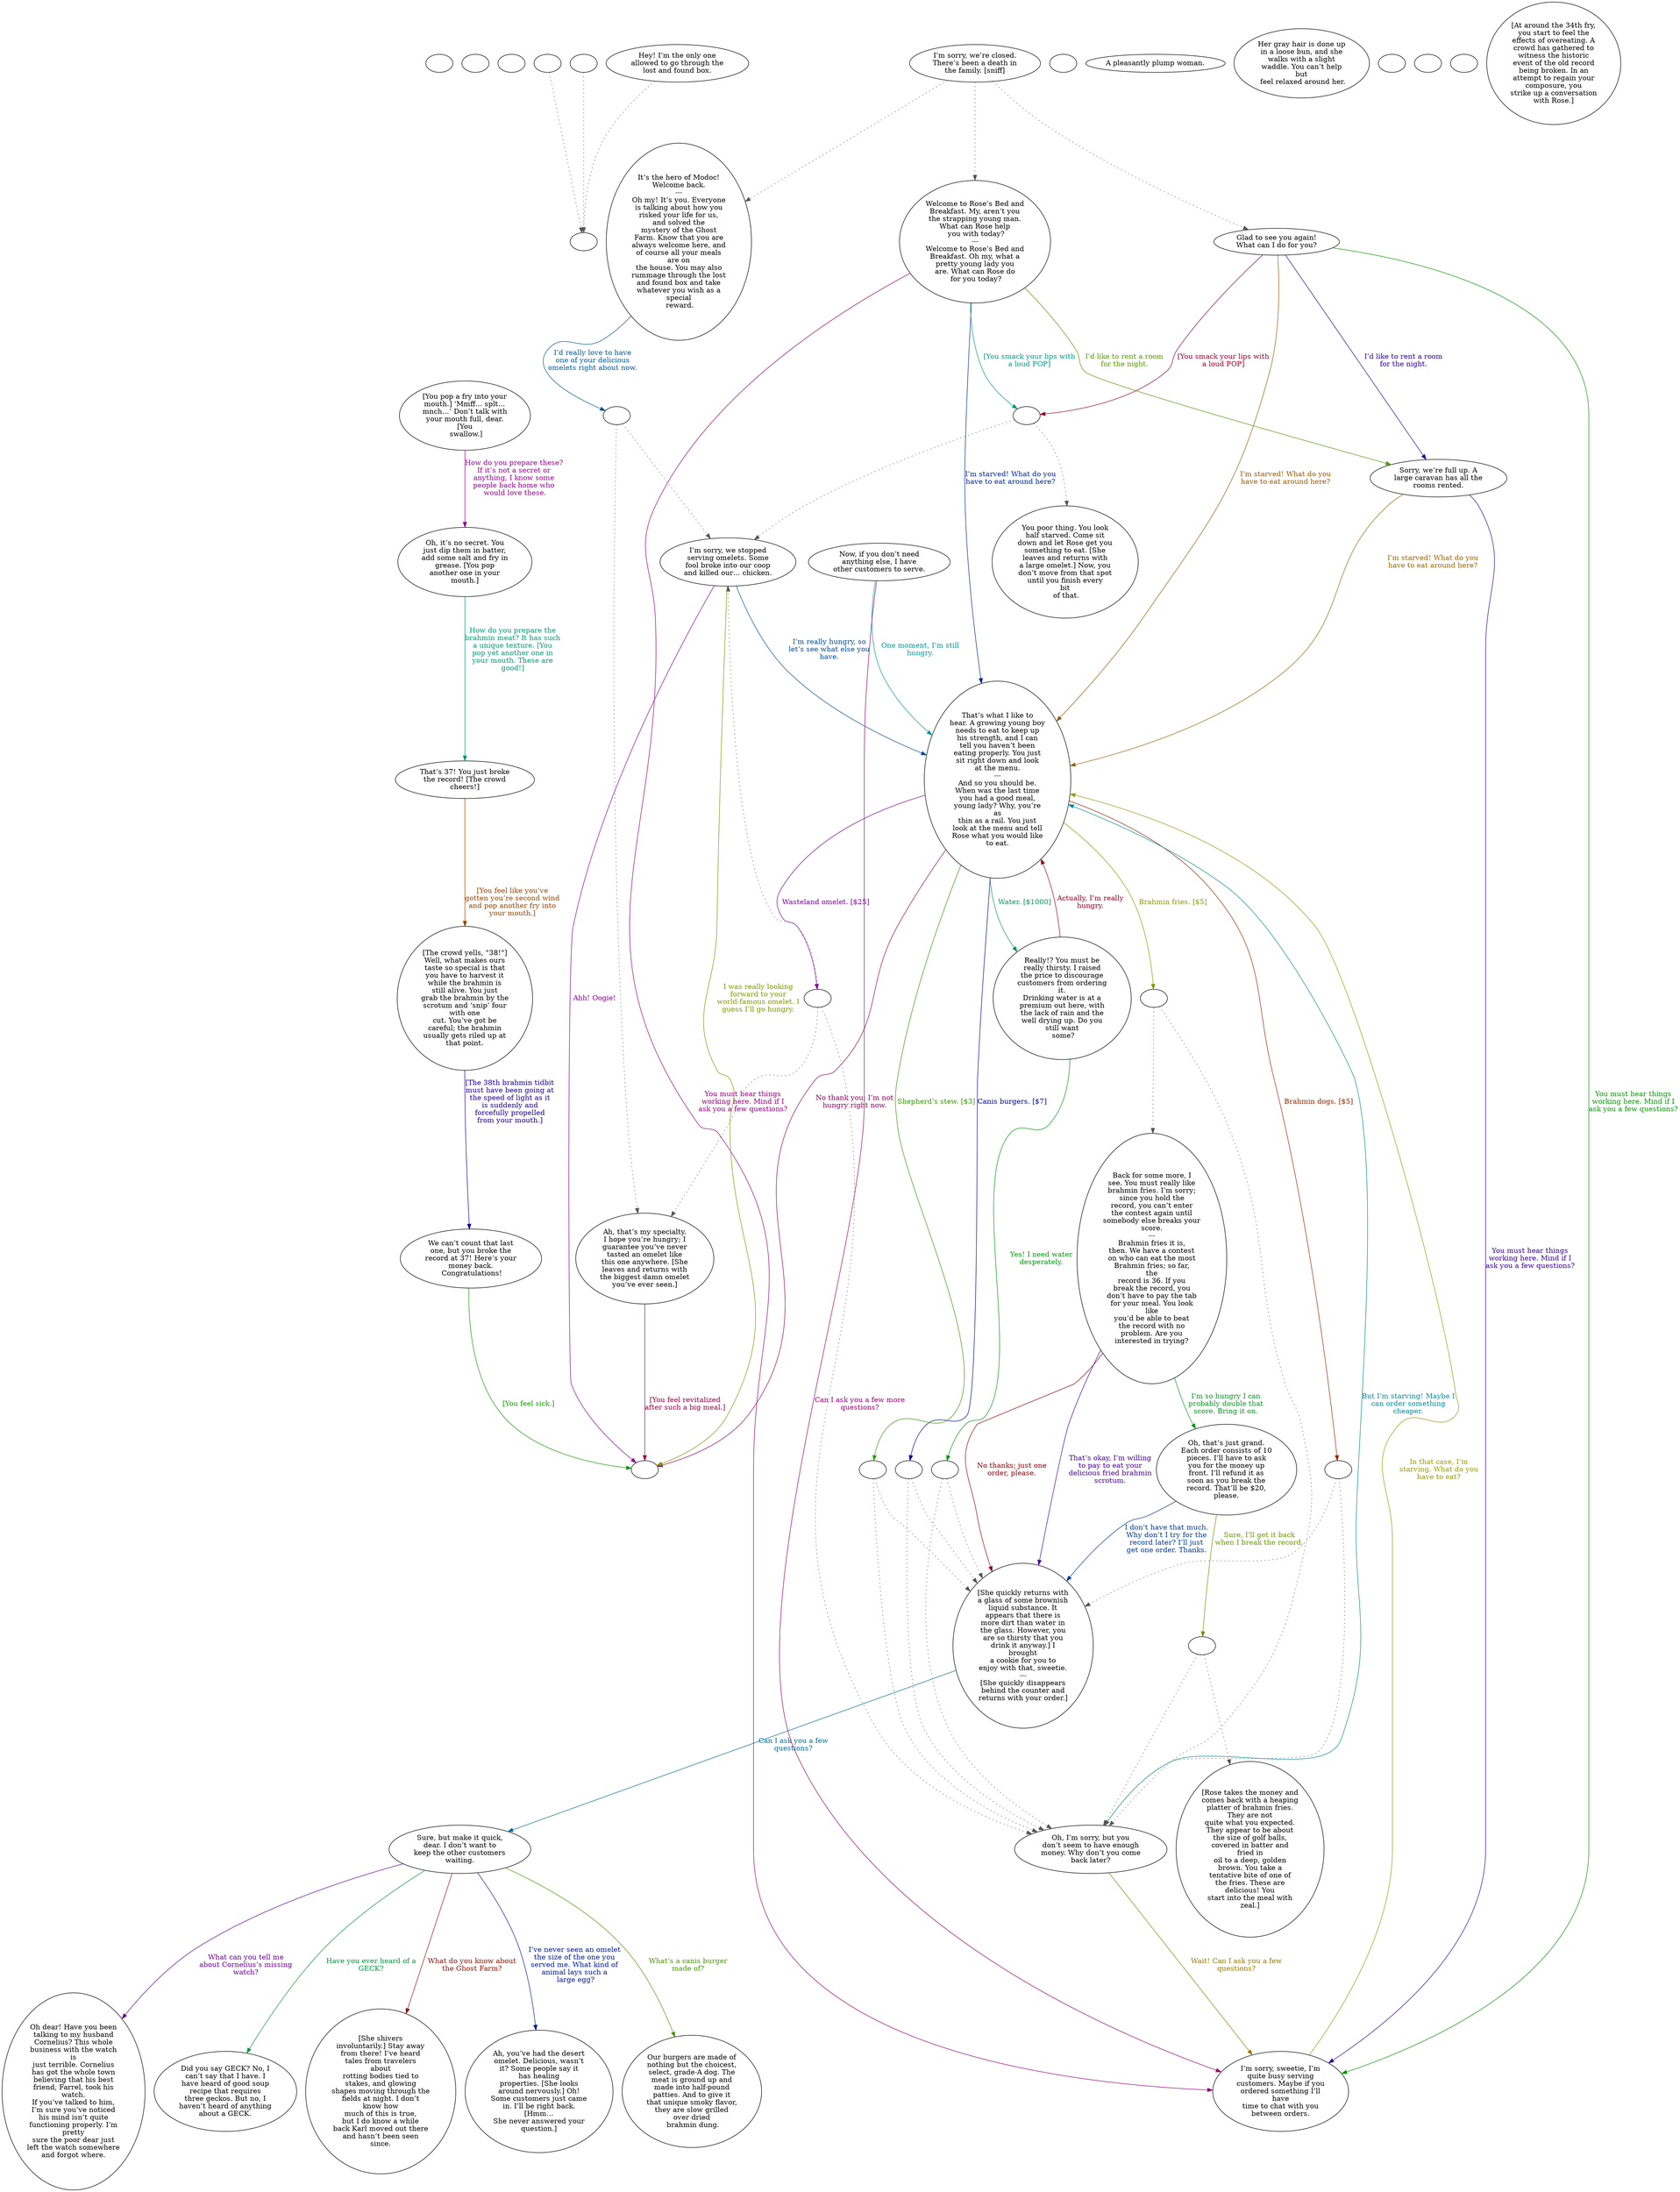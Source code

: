 digraph mcRose {
  "checkPartyMembersNearDoor" [style=filled       fillcolor="#FFFFFF"       color="#000000"]
  "checkPartyMembersNearDoor" [label=""]
  "start" [style=filled       fillcolor="#FFFFFF"       color="#000000"]
  "start" [label=""]
  "critter_p_proc" [style=filled       fillcolor="#FFFFFF"       color="#000000"]
  "critter_p_proc" [label=""]
  "pickup_p_proc" [style=filled       fillcolor="#FFFFFF"       color="#000000"]
  "pickup_p_proc" -> "Node998" [style=dotted color="#555555"]
  "pickup_p_proc" [label=""]
  "talk_p_proc" [style=filled       fillcolor="#FFFFFF"       color="#000000"]
  "talk_p_proc" -> "Node002" [style=dotted color="#555555"]
  "talk_p_proc" -> "Node000" [style=dotted color="#555555"]
  "talk_p_proc" -> "Node001" [style=dotted color="#555555"]
  "talk_p_proc" [label="I’m sorry, we’re closed.\nThere’s been a death in\nthe family. [sniff]"]
  "destroy_p_proc" [style=filled       fillcolor="#FFFFFF"       color="#000000"]
  "destroy_p_proc" [label=""]
  "look_at_p_proc" [style=filled       fillcolor="#FFFFFF"       color="#000000"]
  "look_at_p_proc" [label="A pleasantly plump woman."]
  "description_p_proc" [style=filled       fillcolor="#FFFFFF"       color="#000000"]
  "description_p_proc" [label="Her gray hair is done up\nin a loose bun, and she\nwalks with a slight\nwaddle. You can’t help\nbut\n feel relaxed around her."]
  "use_skill_on_p_proc" [style=filled       fillcolor="#FFFFFF"       color="#000000"]
  "use_skill_on_p_proc" [label=""]
  "damage_p_proc" [style=filled       fillcolor="#FFFFFF"       color="#000000"]
  "damage_p_proc" -> "Node998" [style=dotted color="#555555"]
  "damage_p_proc" [label=""]
  "map_enter_p_proc" [style=filled       fillcolor="#FFFFFF"       color="#000000"]
  "map_enter_p_proc" [label=""]
  "combat_p_proc" [style=filled       fillcolor="#FFFFFF"       color="#000000"]
  "combat_p_proc" [label=""]
  "Node000" [style=filled       fillcolor="#FFFFFF"       color="#000000"]
  "Node000" [label="Welcome to Rose’s Bed and\nBreakfast. My, aren’t you\nthe strapping young man.\nWhat can Rose help\n you with today?\n---\nWelcome to Rose’s Bed and\nBreakfast. Oh my, what a\npretty young lady you\nare. What can Rose do\n for you today?"]
  "Node000" -> "Node010" [label="I’m starved! What do you\nhave to eat around here?" color="#002799" fontcolor="#002799"]
  "Node000" -> "Node032" [label="I’d like to rent a room\nfor the night." color="#549900" fontcolor="#549900"]
  "Node000" -> "Node023" [label="You must hear things\nworking here. Mind if I\nask you a few questions?" color="#990080" fontcolor="#990080"]
  "Node000" -> "Node996" [label="[You smack your lips with\na loud POP]" color="#009985" fontcolor="#009985"]
  "Node001" [style=filled       fillcolor="#FFFFFF"       color="#000000"]
  "Node001" [label="Glad to see you again!\nWhat can I do for you?"]
  "Node001" -> "Node010" [label="I’m starved! What do you\nhave to eat around here?" color="#995900" fontcolor="#995900"]
  "Node001" -> "Node032" [label="I’d like to rent a room\nfor the night." color="#2C0099" fontcolor="#2C0099"]
  "Node001" -> "Node023" [label="You must hear things\nworking here. Mind if I\nask you a few questions?" color="#019900" fontcolor="#019900"]
  "Node001" -> "Node996" [label="[You smack your lips with\na loud POP]" color="#99002D" fontcolor="#99002D"]
  "Node002" [style=filled       fillcolor="#FFFFFF"       color="#000000"]
  "Node002" [label="It’s the hero of Modoc!\nWelcome back.\n---\nOh my! It’s you. Everyone\nis talking about how you\nrisked your life for us,\nand solved the\nmystery of the Ghost\nFarm. Know that you are\nalways welcome here, and\nof course all your meals\nare on\nthe house. You may also\nrummage through the lost\nand found box and take\nwhatever you wish as a\nspecial\n reward."]
  "Node002" -> "Node995" [label="I’d really love to have\none of your delicious\nomelets right about now." color="#005A99" fontcolor="#005A99"]
  "Node010" [style=filled       fillcolor="#FFFFFF"       color="#000000"]
  "Node010" [label="That’s what I like to\nhear. A growing young boy\nneeds to eat to keep up\nhis strength, and I can\ntell you haven’t been\neating properly. You just\nsit right down and look\nat the menu.\n---\nAnd so you should be.\nWhen was the last time\nyou had a good meal,\nyoung lady? Why, you’re\nas\nthin as a rail. You just\nlook at the menu and tell\nRose what you would like\nto eat."]
  "Node010" -> "Node994" [label="Brahmin fries. [$5]" color="#879900" fontcolor="#879900"]
  "Node010" -> "Node993" [label="Wasteland omelet. [$25]" color="#7F0099" fontcolor="#7F0099"]
  "Node010" -> "Node033" [label="Water. [$1000]" color="#009952" fontcolor="#009952"]
  "Node010" -> "Node991" [label="Brahmin dogs. [$5]" color="#992500" fontcolor="#992500"]
  "Node010" -> "Node990" [label="Canis burgers. [$7]" color="#000799" fontcolor="#000799"]
  "Node010" -> "Node989" [label="Shepherd’s stew. [$3]" color="#349900" fontcolor="#349900"]
  "Node010" -> "Node999" [label="No thank you; I’m not\nhungry right now." color="#990061" fontcolor="#990061"]
  "Node011" [style=filled       fillcolor="#FFFFFF"       color="#000000"]
  "Node011" [label="Oh, I’m sorry, but you\ndon’t seem to have enough\nmoney. Why don’t you come\nback later?"]
  "Node011" -> "Node010" [label="But I’m starving! Maybe I\ncan order something\ncheaper." color="#008D99" fontcolor="#008D99"]
  "Node011" -> "Node023" [label="Wait! Can I ask you a few\nquestions?" color="#997800" fontcolor="#997800"]
  "Node012" [style=filled       fillcolor="#FFFFFF"       color="#000000"]
  "Node012" [label="Back for some more, I\nsee. You must really like\nbrahmin fries. I’m sorry;\nsince you hold the\nrecord, you can’t enter\nthe contest again until\nsomebody else breaks your\nscore.\n---\nBrahmin fries it is,\nthen. We have a contest\non who can eat the most\nBrahmin fries; so far,\nthe\nrecord is 36. If you\nbreak the record, you\ndon’t have to pay the tab\nfor your meal. You look\nlike\nyou’d be able to beat\nthe record with no\nproblem. Are you\ninterested in trying?"]
  "Node012" -> "Node022" [label="That’s okay, I’m willing\nto pay to eat your\ndelicious fried brahmin\nscrotum." color="#4C0099" fontcolor="#4C0099"]
  "Node012" -> "Node013" [label="I’m so hungry I can\nprobably double that\nscore. Bring it on." color="#00991F" fontcolor="#00991F"]
  "Node012" -> "Node022" [label="No thanks; just one\norder, please." color="#99000E" fontcolor="#99000E"]
  "Node013" [style=filled       fillcolor="#FFFFFF"       color="#000000"]
  "Node013" [label="Oh, that’s just grand.\nEach order consists of 10\npieces. I’ll have to ask\nyou for the money up\nfront. I’ll refund it as\nsoon as you break the\nrecord. That’ll be $20,\nplease."]
  "Node013" -> "Node022" [label="I don’t have that much.\nWhy don’t I try for the\nrecord later? I’ll just\nget one order. Thanks." color="#003A99" fontcolor="#003A99"]
  "Node013" -> "Node988" [label="Sure, I’ll get it back\nwhen I break the record." color="#679900" fontcolor="#679900"]
  "Node014" [style=filled       fillcolor="#FFFFFF"       color="#000000"]
  "Node014" [label="[Rose takes the money and\ncomes back with a heaping\nplatter of brahmin fries.\nThey are not\nquite what you expected.\nThey appear to be about\nthe size of golf balls,\ncovered in batter and\nfried in\noil to a deep, golden\nbrown. You take a\ntentative bite of one of\nthe fries. These are\ndelicious! You\nstart into the meal with\nzeal.]"]
  "Node015" [style=filled       fillcolor="#FFFFFF"       color="#000000"]
  "Node015" [label="[At around the 34th fry,\nyou start to feel the\neffects of overeating. A\ncrowd has gathered to\nwitness the historic\nevent of the old record\nbeing broken. In an\nattempt to regain your\ncomposure, you\nstrike up a conversation\nwith Rose.]"]
  "Node016" [style=filled       fillcolor="#FFFFFF"       color="#000000"]
  "Node016" [label="[You pop a fry into your\nmouth.] ‘Mmff… splt…\nmnch…’ Don’t talk with\nyour mouth full, dear.\n[You\n swallow.]"]
  "Node016" -> "Node017" [label="How do you prepare these?\nIf it’s not a secret or\nanything, I know some\npeople back home who\n would love these." color="#990094" fontcolor="#990094"]
  "Node017" [style=filled       fillcolor="#FFFFFF"       color="#000000"]
  "Node017" [label="Oh, it’s no secret. You\njust dip them in batter,\nadd some salt and fry in\ngrease. [You pop\nanother one in your\nmouth.]"]
  "Node017" -> "Node018" [label="How do you prepare the\nbrahmin meat? It has such\na unique texture. [You\npop yet another one in\nyour mouth. These are\ngood!]" color="#009972" fontcolor="#009972"]
  "Node018" [style=filled       fillcolor="#FFFFFF"       color="#000000"]
  "Node018" [label="That’s 37! You just broke\nthe record! [The crowd\ncheers!]"]
  "Node018" -> "Node019" [label="[You feel like you’ve\ngotten you’re second wind\nand pop another fry into\nyour mouth.]" color="#994500" fontcolor="#994500"]
  "Node019" [style=filled       fillcolor="#FFFFFF"       color="#000000"]
  "Node019" [label="[The crowd yells, \"38!\"]\nWell, what makes ours\ntaste so special is that\nyou have to harvest it\nwhile the brahmin is\nstill alive. You just\ngrab the brahmin by the\nscrotum and ‘snip’ four\nwith one\ncut. You’ve got be\ncareful; the brahmin\nusually gets riled up at\nthat point."]
  "Node019" -> "Node020" [label="[The 38th brahmin tidbit\nmust have been going at\nthe speed of light as it\nis suddenly and\nforcefully propelled\nfrom your mouth.]" color="#180099" fontcolor="#180099"]
  "Node020" [style=filled       fillcolor="#FFFFFF"       color="#000000"]
  "Node020" [label="We can’t count that last\none, but you broke the\nrecord at 37! Here’s your\nmoney back.\n Congratulations!"]
  "Node020" -> "Node999" [label="[You feel sick.]" color="#149900" fontcolor="#149900"]
  "Node021" [style=filled       fillcolor="#FFFFFF"       color="#000000"]
  "Node021" [label="Ah, that’s my specialty.\nI hope you’re hungry; I\nguarantee you’ve never\ntasted an omelet like\nthis one anywhere. [She\nleaves and returns with\nthe biggest damn omelet\nyou’ve ever seen.]"]
  "Node021" -> "Node999" [label="[You feel revitalized\nafter such a big meal.]" color="#990041" fontcolor="#990041"]
  "Node022" [style=filled       fillcolor="#FFFFFF"       color="#000000"]
  "Node022" [label="[She quickly returns with\na glass of some brownish\nliquid substance. It\nappears that there is\nmore dirt than water in\nthe glass. However, you\nare so thirsty that you\ndrink it anyway.] I\nbrought\na cookie for you to\nenjoy with that, sweetie.\n---\n[She quickly disappears\nbehind the counter and\nreturns with your order.]"]
  "Node022" -> "Node024" [label="Can I ask you a few\nquestions?" color="#006E99" fontcolor="#006E99"]
  "Node023" [style=filled       fillcolor="#FFFFFF"       color="#000000"]
  "Node023" [label="I’m sorry, sweetie, I’m\nquite busy serving\ncustomers. Maybe if you\nordered something I’ll\nhave\ntime to chat with you\nbetween orders."]
  "Node023" -> "Node010" [label="In that case, I’m\nstarving. What do you\nhave to eat?" color="#999800" fontcolor="#999800"]
  "Node024" [style=filled       fillcolor="#FFFFFF"       color="#000000"]
  "Node024" [label="Sure, but make it quick,\ndear. I don’t want to\nkeep the other customers\nwaiting."]
  "Node024" -> "Node025" [label="What can you tell me\nabout Cornelius’s missing\nwatch?" color="#6B0099" fontcolor="#6B0099"]
  "Node024" -> "Node027" [label="Have you ever heard of a\nGECK?" color="#00993E" fontcolor="#00993E"]
  "Node024" -> "Node028" [label="What do you know about\nthe Ghost Farm?" color="#991200" fontcolor="#991200"]
  "Node024" -> "Node029" [label="I’ve never seen an omelet\nthe size of the one you\nserved me. What kind of\nanimal lays such a\n large egg?" color="#001B99" fontcolor="#001B99"]
  "Node024" -> "Node030" [label="What’s a canis burger\nmade of?" color="#479900" fontcolor="#479900"]
  "Node025" [style=filled       fillcolor="#FFFFFF"       color="#000000"]
  "Node025" [label="Oh dear! Have you been\ntalking to my husband\nCornelius? This whole\nbusiness with the watch\nis\njust terrible. Cornelius\nhas got the whole town\nbelieving that his best\nfriend, Farrel, took his\nwatch.\nIf you’ve talked to him,\nI’m sure you’ve noticed\nhis mind isn’t quite\nfunctioning properly. I’m\npretty\nsure the poor dear just\nleft the watch somewhere\nand forgot where."]
  "Node026" [style=filled       fillcolor="#FFFFFF"       color="#000000"]
  "Node026" [label="Now, if you don’t need\nanything else, I have\nother customers to serve."]
  "Node026" -> "Node023" [label="Can I ask you a few more\nquestions?" color="#990074" fontcolor="#990074"]
  "Node026" -> "Node010" [label="One moment, I’m still\nhungry." color="#009991" fontcolor="#009991"]
  "Node027" [style=filled       fillcolor="#FFFFFF"       color="#000000"]
  "Node027" [label="Did you say GECK? No, I\ncan’t say that I have. I\nhave heard of good soup\nrecipe that requires\nthree geckos. But no, I\nhaven’t heard of anything\nabout a GECK."]
  "Node028" [style=filled       fillcolor="#FFFFFF"       color="#000000"]
  "Node028" [label="[She shivers\ninvoluntarily.] Stay away\nfrom there! I’ve heard\ntales from travelers\nabout\nrotting bodies tied to\nstakes, and glowing\nshapes moving through the\nfields at night. I don’t\nknow how\nmuch of this is true,\nbut I do know a while\nback Karl moved out there\nand hasn’t been seen\nsince."]
  "Node029" [style=filled       fillcolor="#FFFFFF"       color="#000000"]
  "Node029" [label="Ah, you’ve had the desert\nomelet. Delicious, wasn’t\nit? Some people say it\nhas healing\nproperties. [She looks\naround nervously.] Oh!\nSome customers just came\nin. I’ll be right back.\n[Hmm…\nShe never answered your\nquestion.]"]
  "Node030" [style=filled       fillcolor="#FFFFFF"       color="#000000"]
  "Node030" [label="Our burgers are made of\nnothing but the choicest,\nselect, grade-A dog. The\nmeat is ground up and\nmade into half-pound\npatties. And to give it\nthat unique smoky flavor,\nthey are slow grilled\nover dried\n brahmin dung."]
  "Node031" [style=filled       fillcolor="#FFFFFF"       color="#000000"]
  "Node031" [label="You poor thing. You look\nhalf starved. Come sit\ndown and let Rose get you\nsomething to eat. [She\nleaves and returns with\na large omelet.] Now, you\ndon’t move from that spot\nuntil you finish every\nbit\n of that."]
  "Node032" [style=filled       fillcolor="#FFFFFF"       color="#000000"]
  "Node032" [label="Sorry, we’re full up. A\nlarge caravan has all the\nrooms rented."]
  "Node032" -> "Node010" [label="I’m starved! What do you\nhave to eat around here?" color="#996500" fontcolor="#996500"]
  "Node032" -> "Node023" [label="You must hear things\nworking here. Mind if I\nask you a few questions?" color="#380099" fontcolor="#380099"]
  "Node033" [style=filled       fillcolor="#FFFFFF"       color="#000000"]
  "Node033" [label="Really!? You must be\nreally thirsty. I raised\nthe price to discourage\ncustomers from ordering\nit.\nDrinking water is at a\npremium out here, with\nthe lack of rain and the\nwell drying up. Do you\nstill want\n some?"]
  "Node033" -> "Node987" [label="Yes! I need water\ndesperately." color="#00990B" fontcolor="#00990B"]
  "Node033" -> "Node010" [label="Actually, I’m really\nhungry." color="#990021" fontcolor="#990021"]
  "Node034" [style=filled       fillcolor="#FFFFFF"       color="#000000"]
  "Node034" [label="I’m sorry, we stopped\nserving omelets. Some\nfool broke into our coop\nand killed our… chicken."]
  "Node034" -> "Node010" [label="I’m really hungry, so\nlet’s see what else you\nhave." color="#004E99" fontcolor="#004E99"]
  "Node034" -> "Node999" [label="I was really looking\nforward to your\nworld-famous omelet. I\nguess I’ll go hungry." color="#7B9900" fontcolor="#7B9900"]
  "Node034" -> "Node999" [label="Ahh! Oogie!" color="#8B0099" fontcolor="#8B0099"]
  "Node999" [style=filled       fillcolor="#FFFFFF"       color="#000000"]
  "Node999" [label=""]
  "Node998" [style=filled       fillcolor="#FFFFFF"       color="#000000"]
  "Node998" [label=""]
  "Node996" [style=filled       fillcolor="#FFFFFF"       color="#000000"]
  "Node996" -> "Node034" [style=dotted color="#555555"]
  "Node996" -> "Node031" [style=dotted color="#555555"]
  "Node996" [label=""]
  "Node995" [style=filled       fillcolor="#FFFFFF"       color="#000000"]
  "Node995" -> "Node034" [style=dotted color="#555555"]
  "Node995" -> "Node021" [style=dotted color="#555555"]
  "Node995" [label=""]
  "Node994" [style=filled       fillcolor="#FFFFFF"       color="#000000"]
  "Node994" -> "Node012" [style=dotted color="#555555"]
  "Node994" -> "Node011" [style=dotted color="#555555"]
  "Node994" [label=""]
  "Node993" [style=filled       fillcolor="#FFFFFF"       color="#000000"]
  "Node993" -> "Node034" [style=dotted color="#555555"]
  "Node993" -> "Node021" [style=dotted color="#555555"]
  "Node993" -> "Node011" [style=dotted color="#555555"]
  "Node993" [label=""]
  "Node991" [style=filled       fillcolor="#FFFFFF"       color="#000000"]
  "Node991" -> "Node022" [style=dotted color="#555555"]
  "Node991" -> "Node011" [style=dotted color="#555555"]
  "Node991" [label=""]
  "Node990" [style=filled       fillcolor="#FFFFFF"       color="#000000"]
  "Node990" -> "Node022" [style=dotted color="#555555"]
  "Node990" -> "Node011" [style=dotted color="#555555"]
  "Node990" [label=""]
  "Node989" [style=filled       fillcolor="#FFFFFF"       color="#000000"]
  "Node989" -> "Node022" [style=dotted color="#555555"]
  "Node989" -> "Node011" [style=dotted color="#555555"]
  "Node989" [label=""]
  "Node988" [style=filled       fillcolor="#FFFFFF"       color="#000000"]
  "Node988" -> "Node014" [style=dotted color="#555555"]
  "Node988" -> "Node011" [style=dotted color="#555555"]
  "Node988" [label=""]
  "Node987" [style=filled       fillcolor="#FFFFFF"       color="#000000"]
  "Node987" -> "Node022" [style=dotted color="#555555"]
  "Node987" -> "Node011" [style=dotted color="#555555"]
  "Node987" [label=""]
  "timed_event_p_proc" [style=filled       fillcolor="#FFFFFF"       color="#000000"]
  "timed_event_p_proc" -> "Node998" [style=dotted color="#555555"]
  "timed_event_p_proc" [label="Hey! I’m the only one\nallowed to go through the\nlost and found box."]
}